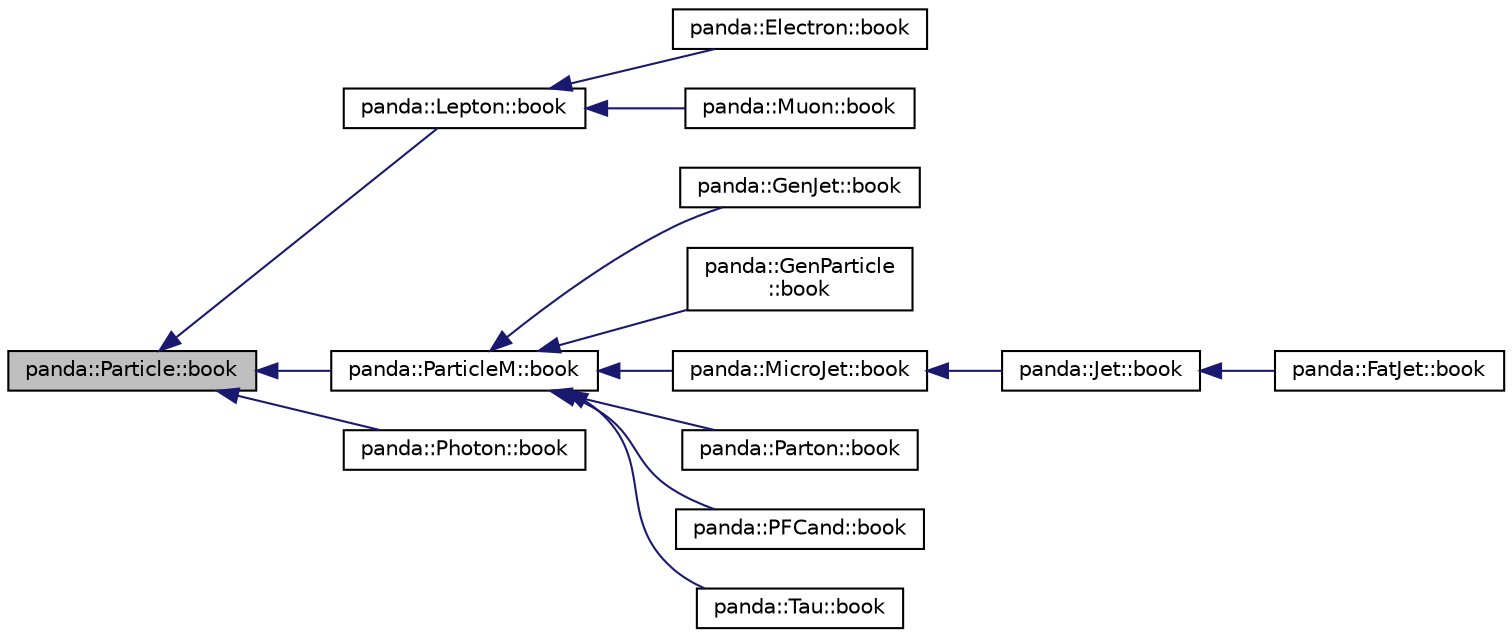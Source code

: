 digraph "panda::Particle::book"
{
 // INTERACTIVE_SVG=YES
  edge [fontname="Helvetica",fontsize="10",labelfontname="Helvetica",labelfontsize="10"];
  node [fontname="Helvetica",fontsize="10",shape=record];
  rankdir="LR";
  Node1 [label="panda::Particle::book",height=0.2,width=0.4,color="black", fillcolor="grey75", style="filled" fontcolor="black"];
  Node1 -> Node2 [dir="back",color="midnightblue",fontsize="10",style="solid"];
  Node2 [label="panda::Lepton::book",height=0.2,width=0.4,color="black", fillcolor="white", style="filled",URL="$classpanda_1_1Lepton.html#a4be584d13f41f6c922d6fe58056ec25d",tooltip="Book new branches to the tree corresponding to the variables of this object. "];
  Node2 -> Node3 [dir="back",color="midnightblue",fontsize="10",style="solid"];
  Node3 [label="panda::Electron::book",height=0.2,width=0.4,color="black", fillcolor="white", style="filled",URL="$classpanda_1_1Electron.html#a77a28ebcf6778febcd82ae81cbf7d74c",tooltip="Book new branches to the tree corresponding to the variables of this object. "];
  Node2 -> Node4 [dir="back",color="midnightblue",fontsize="10",style="solid"];
  Node4 [label="panda::Muon::book",height=0.2,width=0.4,color="black", fillcolor="white", style="filled",URL="$classpanda_1_1Muon.html#a24dbbfcffa726e1594dcccd1db34fe5f",tooltip="Book new branches to the tree corresponding to the variables of this object. "];
  Node1 -> Node5 [dir="back",color="midnightblue",fontsize="10",style="solid"];
  Node5 [label="panda::ParticleM::book",height=0.2,width=0.4,color="black", fillcolor="white", style="filled",URL="$classpanda_1_1ParticleM.html#acb4f53549465b6799cc02899a1a579eb",tooltip="Book new branches to the tree corresponding to the variables of this object. "];
  Node5 -> Node6 [dir="back",color="midnightblue",fontsize="10",style="solid"];
  Node6 [label="panda::GenJet::book",height=0.2,width=0.4,color="black", fillcolor="white", style="filled",URL="$classpanda_1_1GenJet.html#a0ca47c595bf1dce791d3c06c75f3fbaf",tooltip="Book new branches to the tree corresponding to the variables of this object. "];
  Node5 -> Node7 [dir="back",color="midnightblue",fontsize="10",style="solid"];
  Node7 [label="panda::GenParticle\l::book",height=0.2,width=0.4,color="black", fillcolor="white", style="filled",URL="$classpanda_1_1GenParticle.html#a748bcf33806985c71d40c09e564e46ba",tooltip="Book new branches to the tree corresponding to the variables of this object. "];
  Node5 -> Node8 [dir="back",color="midnightblue",fontsize="10",style="solid"];
  Node8 [label="panda::MicroJet::book",height=0.2,width=0.4,color="black", fillcolor="white", style="filled",URL="$classpanda_1_1MicroJet.html#a6d1f2d8a49162e3abdebd7647df6131e",tooltip="Book new branches to the tree corresponding to the variables of this object. "];
  Node8 -> Node9 [dir="back",color="midnightblue",fontsize="10",style="solid"];
  Node9 [label="panda::Jet::book",height=0.2,width=0.4,color="black", fillcolor="white", style="filled",URL="$classpanda_1_1Jet.html#af047a1a3e21716a28f9a1deaa9d43123",tooltip="Book new branches to the tree corresponding to the variables of this object. "];
  Node9 -> Node10 [dir="back",color="midnightblue",fontsize="10",style="solid"];
  Node10 [label="panda::FatJet::book",height=0.2,width=0.4,color="black", fillcolor="white", style="filled",URL="$classpanda_1_1FatJet.html#a733475668d0bd2a7dd5030909e87305c",tooltip="Book new branches to the tree corresponding to the variables of this object. "];
  Node5 -> Node11 [dir="back",color="midnightblue",fontsize="10",style="solid"];
  Node11 [label="panda::Parton::book",height=0.2,width=0.4,color="black", fillcolor="white", style="filled",URL="$classpanda_1_1Parton.html#aaffc6b5ba36cc920e48cc00cac8eb65e",tooltip="Book new branches to the tree corresponding to the variables of this object. "];
  Node5 -> Node12 [dir="back",color="midnightblue",fontsize="10",style="solid"];
  Node12 [label="panda::PFCand::book",height=0.2,width=0.4,color="black", fillcolor="white", style="filled",URL="$classpanda_1_1PFCand.html#ae77bd179a738d0e61895dc5e5182a45f",tooltip="Book new branches to the tree corresponding to the variables of this object. "];
  Node5 -> Node13 [dir="back",color="midnightblue",fontsize="10",style="solid"];
  Node13 [label="panda::Tau::book",height=0.2,width=0.4,color="black", fillcolor="white", style="filled",URL="$classpanda_1_1Tau.html#a4f31bfd77bced4bc2935e1cb2ddce5e7",tooltip="Book new branches to the tree corresponding to the variables of this object. "];
  Node1 -> Node14 [dir="back",color="midnightblue",fontsize="10",style="solid"];
  Node14 [label="panda::Photon::book",height=0.2,width=0.4,color="black", fillcolor="white", style="filled",URL="$classpanda_1_1Photon.html#af824c1f835d0c088bf82614984ab34ee",tooltip="Book new branches to the tree corresponding to the variables of this object. "];
}
